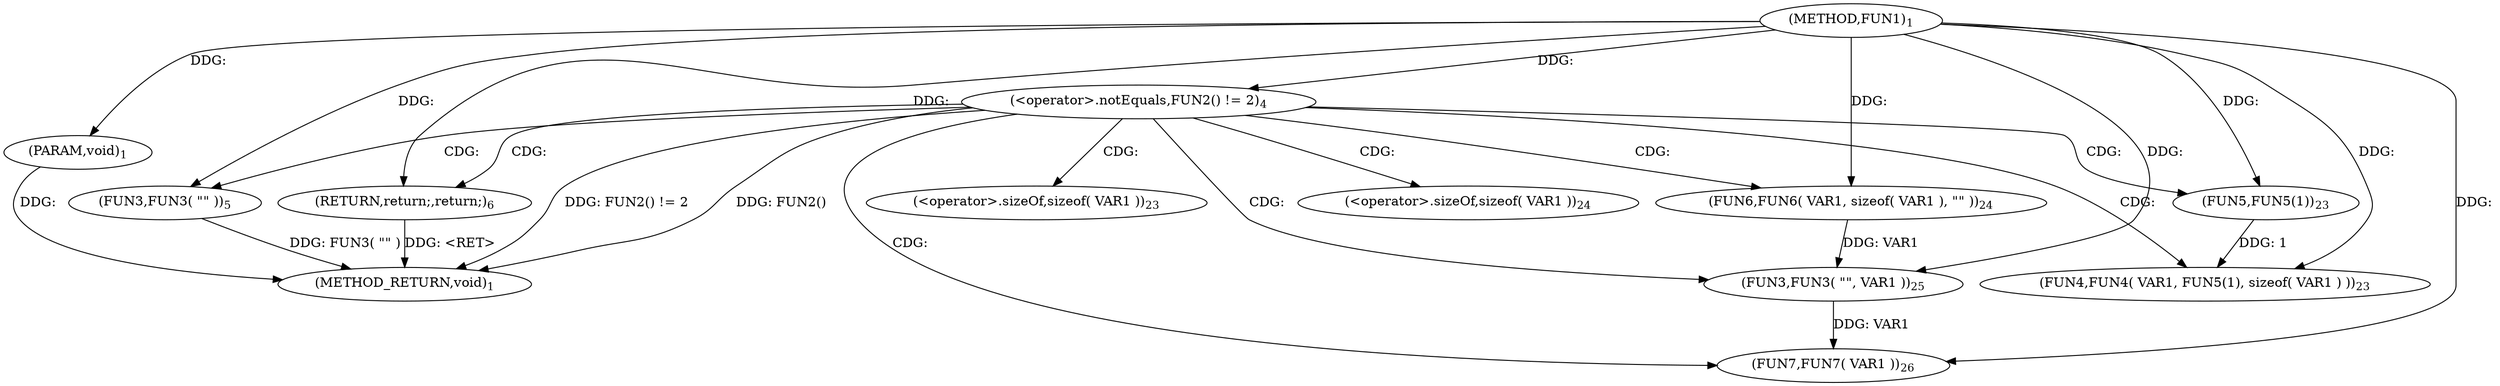 digraph "FUN1" {  
"8" [label = <(METHOD,FUN1)<SUB>1</SUB>> ]
"36" [label = <(METHOD_RETURN,void)<SUB>1</SUB>> ]
"9" [label = <(PARAM,void)<SUB>1</SUB>> ]
"20" [label = <(FUN4,FUN4( VAR1, FUN5(1), sizeof( VAR1 ) ))<SUB>23</SUB>> ]
"26" [label = <(FUN6,FUN6( VAR1, sizeof( VAR1 ), &quot;&quot; ))<SUB>24</SUB>> ]
"31" [label = <(FUN3,FUN3( &quot;&quot;, VAR1 ))<SUB>25</SUB>> ]
"34" [label = <(FUN7,FUN7( VAR1 ))<SUB>26</SUB>> ]
"13" [label = <(&lt;operator&gt;.notEquals,FUN2() != 2)<SUB>4</SUB>> ]
"17" [label = <(FUN3,FUN3( &quot;&quot; ))<SUB>5</SUB>> ]
"19" [label = <(RETURN,return;,return;)<SUB>6</SUB>> ]
"22" [label = <(FUN5,FUN5(1))<SUB>23</SUB>> ]
"24" [label = <(&lt;operator&gt;.sizeOf,sizeof( VAR1 ))<SUB>23</SUB>> ]
"28" [label = <(&lt;operator&gt;.sizeOf,sizeof( VAR1 ))<SUB>24</SUB>> ]
  "19" -> "36"  [ label = "DDG: &lt;RET&gt;"] 
  "9" -> "36"  [ label = "DDG: "] 
  "13" -> "36"  [ label = "DDG: FUN2()"] 
  "13" -> "36"  [ label = "DDG: FUN2() != 2"] 
  "17" -> "36"  [ label = "DDG: FUN3( &quot;&quot; )"] 
  "8" -> "9"  [ label = "DDG: "] 
  "8" -> "20"  [ label = "DDG: "] 
  "22" -> "20"  [ label = "DDG: 1"] 
  "8" -> "26"  [ label = "DDG: "] 
  "8" -> "31"  [ label = "DDG: "] 
  "26" -> "31"  [ label = "DDG: VAR1"] 
  "31" -> "34"  [ label = "DDG: VAR1"] 
  "8" -> "34"  [ label = "DDG: "] 
  "8" -> "13"  [ label = "DDG: "] 
  "8" -> "19"  [ label = "DDG: "] 
  "8" -> "22"  [ label = "DDG: "] 
  "8" -> "17"  [ label = "DDG: "] 
  "13" -> "24"  [ label = "CDG: "] 
  "13" -> "17"  [ label = "CDG: "] 
  "13" -> "34"  [ label = "CDG: "] 
  "13" -> "26"  [ label = "CDG: "] 
  "13" -> "19"  [ label = "CDG: "] 
  "13" -> "28"  [ label = "CDG: "] 
  "13" -> "20"  [ label = "CDG: "] 
  "13" -> "22"  [ label = "CDG: "] 
  "13" -> "31"  [ label = "CDG: "] 
}

